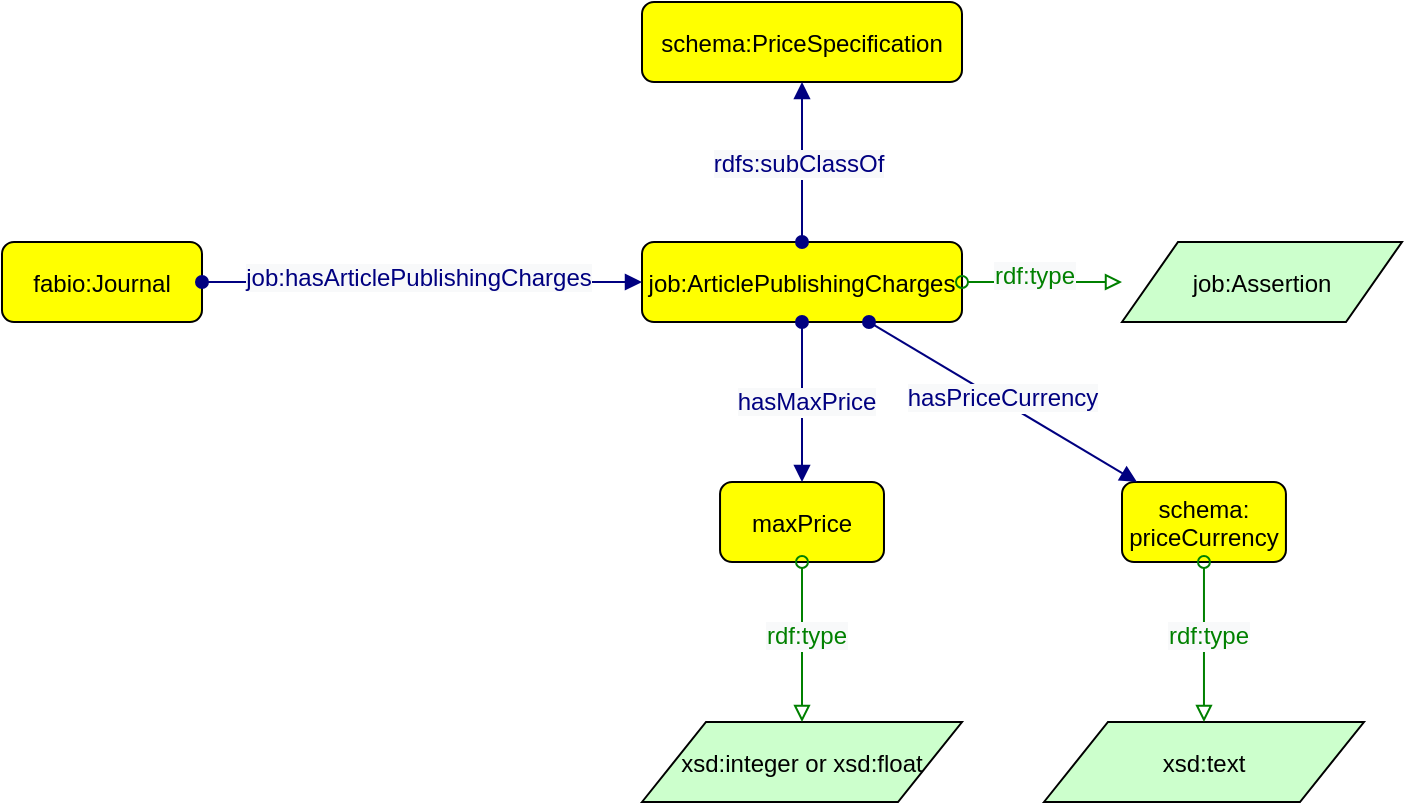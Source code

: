 <mxfile version="19.0.3" type="device"><diagram id="AkvfLmGfIvGx49Uu2e5f" name="Pagina-1"><mxGraphModel dx="1616" dy="905" grid="1" gridSize="10" guides="1" tooltips="1" connect="1" arrows="1" fold="1" page="1" pageScale="1" pageWidth="827" pageHeight="1169" math="0" shadow="0"><root><mxCell id="0"/><mxCell id="1" parent="0"/><mxCell id="3tV8DcpjIIHp_RVlIl38-1" value="fabio:Journal" style="graphMlID=n4;shape=rect;rounded=1;arcsize=30;fillColor=#ffff00;strokeColor=#000000;strokeWidth=1.0;fontFamily=Helvetica;" parent="1" vertex="1"><mxGeometry x="40" y="280" width="100" height="40" as="geometry"/></mxCell><mxCell id="3tV8DcpjIIHp_RVlIl38-4" value="job:ArticlePublishingCharges" style="graphMlID=n4;shape=rect;rounded=1;arcsize=30;fillColor=#ffff00;strokeColor=#000000;strokeWidth=1.0;fontFamily=Helvetica;" parent="1" vertex="1"><mxGeometry x="360" y="280" width="160" height="40" as="geometry"/></mxCell><mxCell id="3tV8DcpjIIHp_RVlIl38-7" value="" style="graphMlID=e0;rounded=0;endArrow=block;strokeColor=#000080;strokeWidth=1.0;startArrow=oval;startFill=1;endFill=1;fontFamily=Helvetica;elbow=vertical;" parent="1" source="3tV8DcpjIIHp_RVlIl38-1" target="3tV8DcpjIIHp_RVlIl38-4" edge="1"><mxGeometry relative="1" as="geometry"><mxPoint x="300" y="330.082" as="sourcePoint"/><mxPoint x="451" y="330" as="targetPoint"/></mxGeometry></mxCell><mxCell id="3tV8DcpjIIHp_RVlIl38-8" value="&lt;font color=&quot;#000080&quot; style=&quot;font-size: 12px;&quot;&gt;&lt;span style=&quot;font-size: 12px; background-color: rgb(248, 249, 250);&quot;&gt;job:hasArticlePublishingCharges&lt;/span&gt;&lt;/font&gt;" style="text;html=1;align=center;verticalAlign=middle;resizable=0;points=[];labelBackgroundColor=#ffffff;fontSize=12;fontFamily=Helvetica;" parent="3tV8DcpjIIHp_RVlIl38-7" vertex="1" connectable="0"><mxGeometry x="-0.017" y="2" relative="1" as="geometry"><mxPoint as="offset"/></mxGeometry></mxCell><mxCell id="3tV8DcpjIIHp_RVlIl38-14" value="schema:PriceSpecification" style="graphMlID=n4;shape=rect;rounded=1;arcsize=30;fillColor=#ffff00;strokeColor=#000000;strokeWidth=1.0;fontFamily=Helvetica;fontSize=12;" parent="1" vertex="1"><mxGeometry x="360" y="160" width="160" height="40" as="geometry"/></mxCell><mxCell id="3tV8DcpjIIHp_RVlIl38-23" value="" style="graphMlID=e0;rounded=0;endArrow=block;strokeColor=#000080;strokeWidth=1.0;startArrow=oval;startFill=1;endFill=1;fontFamily=Helvetica;fontSize=12;elbow=vertical;" parent="1" source="3tV8DcpjIIHp_RVlIl38-4" target="3tV8DcpjIIHp_RVlIl38-14" edge="1"><mxGeometry relative="1" as="geometry"><mxPoint x="520" y="270.082" as="sourcePoint"/><mxPoint x="671" y="270" as="targetPoint"/></mxGeometry></mxCell><mxCell id="3tV8DcpjIIHp_RVlIl38-24" value="&lt;span style=&quot;color: rgb(0, 0, 128); font-size: 12px; background-color: rgb(248, 249, 250);&quot;&gt;rdfs:subClassOf&lt;/span&gt;" style="text;html=1;align=center;verticalAlign=middle;resizable=0;points=[];labelBackgroundColor=#ffffff;fontFamily=Helvetica;fontSize=12;" parent="3tV8DcpjIIHp_RVlIl38-23" vertex="1" connectable="0"><mxGeometry x="-0.017" y="2" relative="1" as="geometry"><mxPoint as="offset"/></mxGeometry></mxCell><mxCell id="3tV8DcpjIIHp_RVlIl38-32" value="xsd:text" style="graphMlID=n6;shape=parallelogram;fillColor=#ccffcc;strokeColor=#000000;strokeWidth=1.0;fontFamily=Helvetica;fontSize=12;" parent="1" vertex="1"><mxGeometry x="560.99" y="520" width="160" height="40" as="geometry"/></mxCell><mxCell id="HAQh3ND3WxPo4giGrIO6-1" value="xsd:integer or xsd:float" style="graphMlID=n6;shape=parallelogram;fillColor=#ccffcc;strokeColor=#000000;strokeWidth=1.0" parent="1" vertex="1"><mxGeometry x="360" y="520" width="160" height="40" as="geometry"/></mxCell><mxCell id="HAQh3ND3WxPo4giGrIO6-2" value="maxPrice" style="graphMlID=n4;shape=rect;rounded=1;arcsize=30;fillColor=#ffff00;strokeColor=#000000;strokeWidth=1.0" parent="1" vertex="1"><mxGeometry x="399.02" y="400" width="81.97" height="40" as="geometry"/></mxCell><mxCell id="HAQh3ND3WxPo4giGrIO6-3" value="schema:&#10;priceCurrency" style="graphMlID=n4;shape=rect;rounded=1;arcsize=30;fillColor=#ffff00;strokeColor=#000000;strokeWidth=1.0" parent="1" vertex="1"><mxGeometry x="600" y="400" width="81.97" height="40" as="geometry"/></mxCell><mxCell id="HAQh3ND3WxPo4giGrIO6-4" value="" style="graphMlID=e2;endArrow=block;strokeColor=#008000;strokeWidth=1.0;startArrow=oval;startFill=0;endFill=0;fontFamily=Helvetica;fontSize=12;rounded=0;elbow=vertical;" parent="1" source="HAQh3ND3WxPo4giGrIO6-2" target="HAQh3ND3WxPo4giGrIO6-1" edge="1"><mxGeometry relative="1" as="geometry"><mxPoint x="429.501" y="460" as="sourcePoint"/><mxPoint x="429.503" y="526" as="targetPoint"/></mxGeometry></mxCell><mxCell id="HAQh3ND3WxPo4giGrIO6-5" value="&lt;font color=&quot;#008000&quot;&gt;&lt;span style=&quot;background-color: rgb(248, 249, 250);&quot;&gt;rdf:type&lt;/span&gt;&lt;/font&gt;" style="text;html=1;align=center;verticalAlign=middle;resizable=0;points=[];labelBackgroundColor=#ffffff;fontFamily=Helvetica;fontSize=12;" parent="HAQh3ND3WxPo4giGrIO6-4" vertex="1" connectable="0"><mxGeometry x="-0.09" y="3" relative="1" as="geometry"><mxPoint x="-1" as="offset"/></mxGeometry></mxCell><mxCell id="HAQh3ND3WxPo4giGrIO6-6" value="" style="graphMlID=e2;endArrow=block;strokeColor=#008000;strokeWidth=1.0;startArrow=oval;startFill=0;endFill=0;fontFamily=Helvetica;fontSize=12;rounded=0;elbow=vertical;" parent="1" source="HAQh3ND3WxPo4giGrIO6-3" target="3tV8DcpjIIHp_RVlIl38-32" edge="1"><mxGeometry relative="1" as="geometry"><mxPoint x="445.003" y="454" as="sourcePoint"/><mxPoint x="445.001" y="540" as="targetPoint"/></mxGeometry></mxCell><mxCell id="HAQh3ND3WxPo4giGrIO6-7" value="&lt;font color=&quot;#008000&quot;&gt;&lt;span style=&quot;background-color: rgb(248, 249, 250);&quot;&gt;rdf:type&lt;/span&gt;&lt;/font&gt;" style="text;html=1;align=center;verticalAlign=middle;resizable=0;points=[];labelBackgroundColor=#ffffff;fontFamily=Helvetica;fontSize=12;" parent="HAQh3ND3WxPo4giGrIO6-6" vertex="1" connectable="0"><mxGeometry x="-0.09" y="3" relative="1" as="geometry"><mxPoint x="-1" as="offset"/></mxGeometry></mxCell><mxCell id="hOg6agGWIQT_lZm-TdSr-1" value="" style="graphMlID=e0;rounded=0;endArrow=block;strokeColor=#000080;strokeWidth=1.0;startArrow=oval;startFill=1;endFill=1" parent="1" source="3tV8DcpjIIHp_RVlIl38-4" target="HAQh3ND3WxPo4giGrIO6-2" edge="1"><mxGeometry relative="1" as="geometry"><mxPoint x="490" y="350.082" as="sourcePoint"/><mxPoint x="641" y="350" as="targetPoint"/></mxGeometry></mxCell><mxCell id="hOg6agGWIQT_lZm-TdSr-2" value="&lt;span style=&quot;color: rgb(0, 0, 128); font-size: 12px; background-color: rgb(248, 249, 250);&quot;&gt;hasMaxPrice&lt;/span&gt;" style="text;html=1;align=center;verticalAlign=middle;resizable=0;points=[];labelBackgroundColor=#ffffff;fontSize=12;fontFamily=Helvetica;" parent="hOg6agGWIQT_lZm-TdSr-1" vertex="1" connectable="0"><mxGeometry x="-0.017" y="2" relative="1" as="geometry"><mxPoint as="offset"/></mxGeometry></mxCell><mxCell id="hOg6agGWIQT_lZm-TdSr-3" value="" style="graphMlID=e0;rounded=0;endArrow=block;strokeColor=#000080;strokeWidth=1.0;startArrow=oval;startFill=1;endFill=1" parent="1" source="3tV8DcpjIIHp_RVlIl38-4" target="HAQh3ND3WxPo4giGrIO6-3" edge="1"><mxGeometry relative="1" as="geometry"><mxPoint x="445.001" y="344" as="sourcePoint"/><mxPoint x="445.003" y="410" as="targetPoint"/></mxGeometry></mxCell><mxCell id="hOg6agGWIQT_lZm-TdSr-4" value="&lt;span style=&quot;color: rgb(0, 0, 128); font-size: 12px; background-color: rgb(248, 249, 250);&quot;&gt;hasPriceCurrency&lt;/span&gt;" style="text;html=1;align=center;verticalAlign=middle;resizable=0;points=[];labelBackgroundColor=#ffffff;fontSize=12;fontFamily=Helvetica;" parent="hOg6agGWIQT_lZm-TdSr-3" vertex="1" connectable="0"><mxGeometry x="-0.017" y="2" relative="1" as="geometry"><mxPoint as="offset"/></mxGeometry></mxCell><mxCell id="R95EXaLL9bRCgAs_tBQt-1" value="job:Assertion" style="graphMlID=n6;shape=parallelogram;fillColor=#ccffcc;strokeColor=#000000;strokeWidth=1.0;fontFamily=Helvetica;fontSize=12;" vertex="1" parent="1"><mxGeometry x="600" y="280" width="140" height="40" as="geometry"/></mxCell><mxCell id="R95EXaLL9bRCgAs_tBQt-2" value="" style="graphMlID=e2;endArrow=block;strokeColor=#008000;strokeWidth=1.0;startArrow=oval;startFill=0;endFill=0;fontFamily=Helvetica;fontSize=12;rounded=0;elbow=vertical;" edge="1" parent="1" target="R95EXaLL9bRCgAs_tBQt-1" source="3tV8DcpjIIHp_RVlIl38-4"><mxGeometry relative="1" as="geometry"><mxPoint x="550" y="312.197" as="sourcePoint"/><mxPoint x="485.001" y="301" as="targetPoint"/></mxGeometry></mxCell><mxCell id="R95EXaLL9bRCgAs_tBQt-3" value="&lt;font color=&quot;#008000&quot;&gt;&lt;span style=&quot;background-color: rgb(248, 249, 250);&quot;&gt;rdf:type&lt;/span&gt;&lt;/font&gt;" style="text;html=1;align=center;verticalAlign=middle;resizable=0;points=[];labelBackgroundColor=#ffffff;fontFamily=Helvetica;fontSize=12;" vertex="1" connectable="0" parent="R95EXaLL9bRCgAs_tBQt-2"><mxGeometry x="-0.09" y="3" relative="1" as="geometry"><mxPoint x="-1" as="offset"/></mxGeometry></mxCell></root></mxGraphModel></diagram></mxfile>